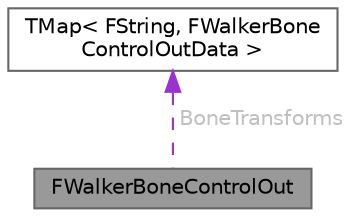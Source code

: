 digraph "FWalkerBoneControlOut"
{
 // INTERACTIVE_SVG=YES
 // LATEX_PDF_SIZE
  bgcolor="transparent";
  edge [fontname=Helvetica,fontsize=10,labelfontname=Helvetica,labelfontsize=10];
  node [fontname=Helvetica,fontsize=10,shape=box,height=0.2,width=0.4];
  Node1 [id="Node000001",label="FWalkerBoneControlOut",height=0.2,width=0.4,color="gray40", fillcolor="grey60", style="filled", fontcolor="black",tooltip=" "];
  Node2 -> Node1 [id="edge1_Node000001_Node000002",dir="back",color="darkorchid3",style="dashed",tooltip=" ",label=" BoneTransforms",fontcolor="grey" ];
  Node2 [id="Node000002",label="TMap\< FString, FWalkerBone\lControlOutData \>",height=0.2,width=0.4,color="gray40", fillcolor="white", style="filled",tooltip=" "];
}
